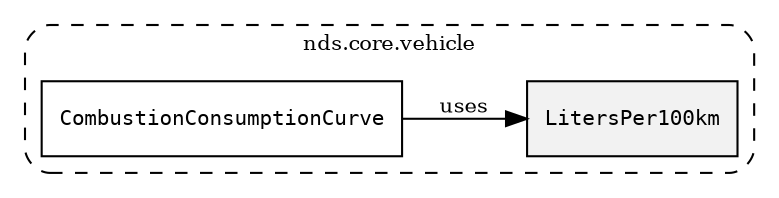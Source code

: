 /**
 * This dot file creates symbol collaboration diagram for LitersPer100km.
 */
digraph ZSERIO
{
    node [shape=box, fontsize=10];
    rankdir="LR";
    fontsize=10;
    tooltip="LitersPer100km collaboration diagram";

    subgraph "cluster_nds.core.vehicle"
    {
        style="dashed, rounded";
        label="nds.core.vehicle";
        tooltip="Package nds.core.vehicle";
        href="../../../content/packages/nds.core.vehicle.html#Package-nds-core-vehicle";
        target="_parent";

        "LitersPer100km" [style="filled", fillcolor="#0000000D", target="_parent", label=<<font face="monospace"><table align="center" border="0" cellspacing="0" cellpadding="0"><tr><td href="../../../content/packages/nds.core.vehicle.html#Subtype-LitersPer100km" title="Subtype defined in nds.core.vehicle">LitersPer100km</td></tr></table></font>>];
        "CombustionConsumptionCurve" [target="_parent", label=<<font face="monospace"><table align="center" border="0" cellspacing="0" cellpadding="0"><tr><td href="../../../content/packages/nds.core.vehicle.html#Structure-CombustionConsumptionCurve" title="Structure defined in nds.core.vehicle">CombustionConsumptionCurve</td></tr></table></font>>];
    }

    "CombustionConsumptionCurve" -> "LitersPer100km" [label="uses", fontsize=10];
}
